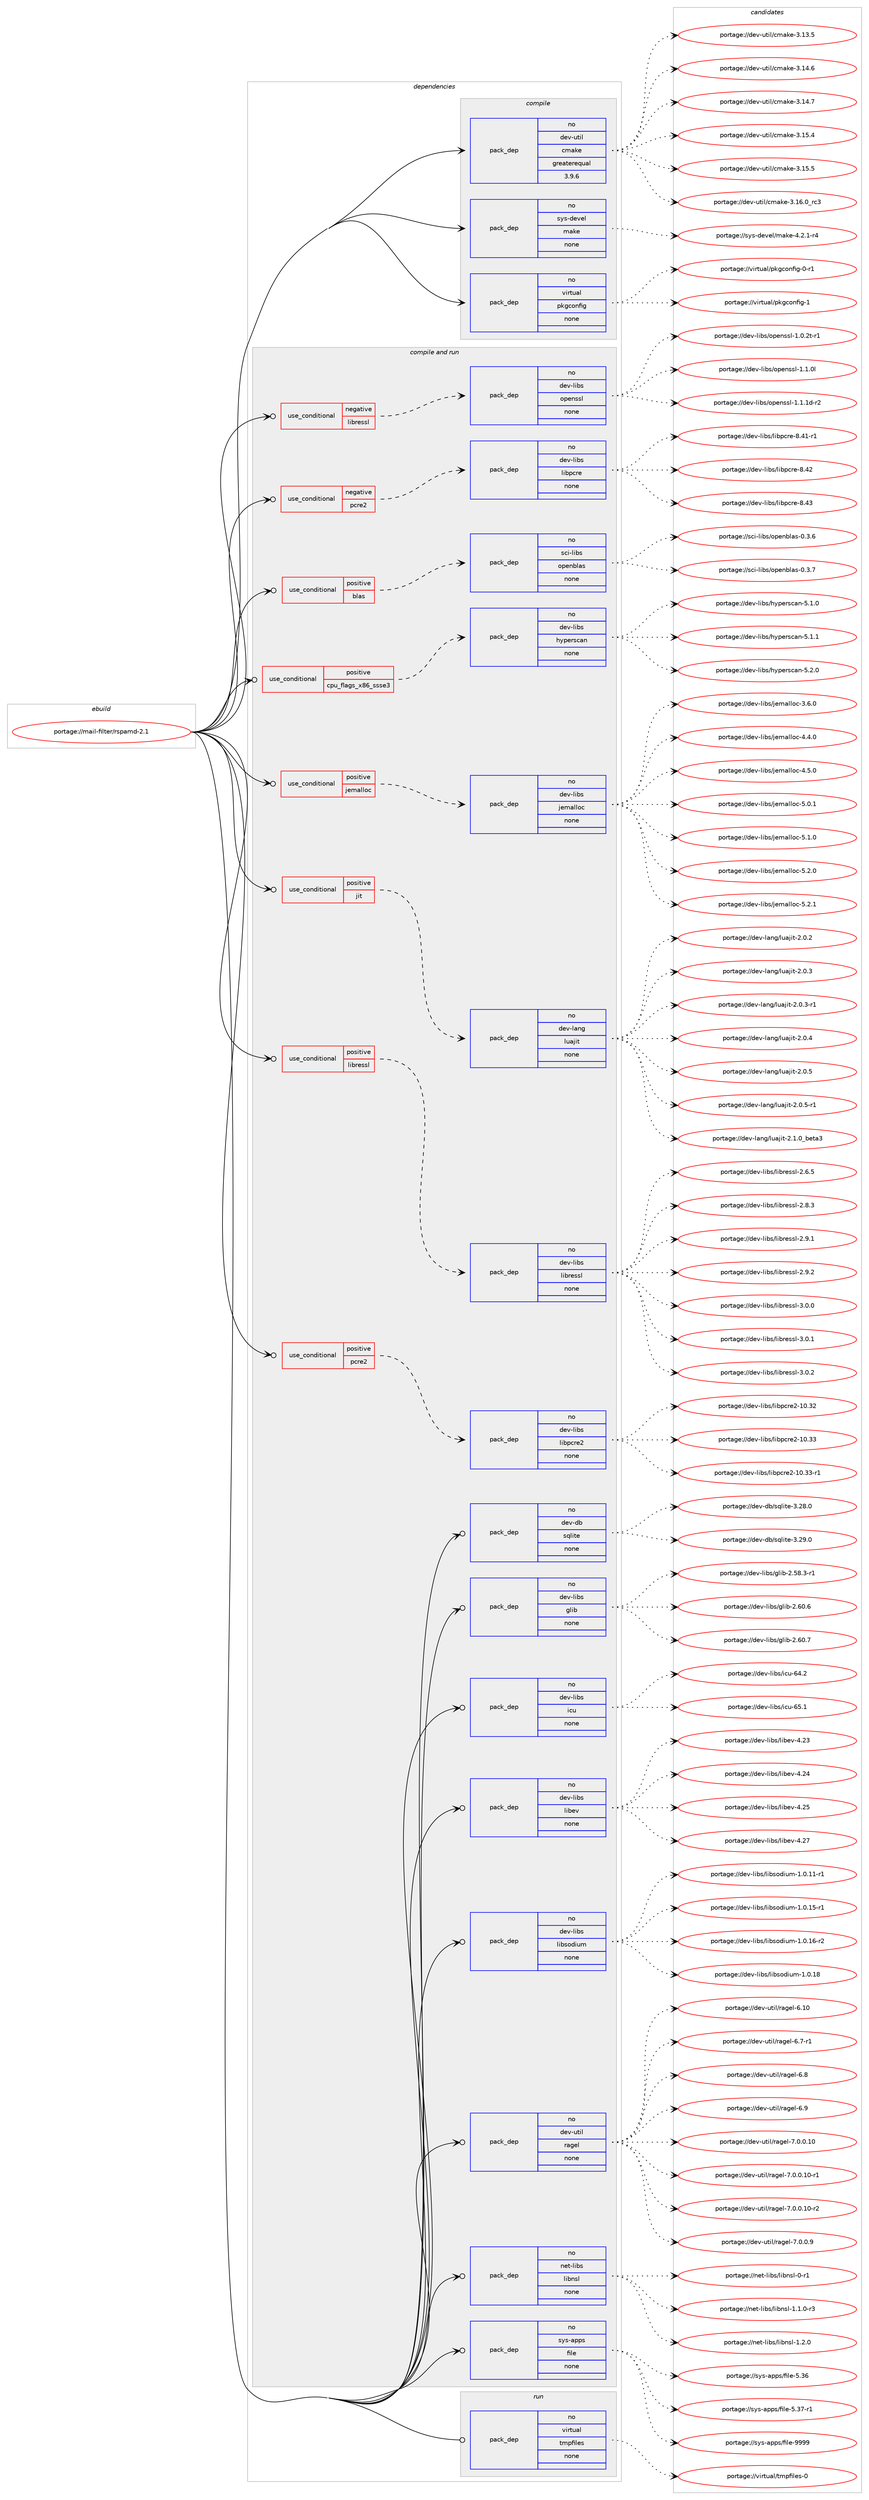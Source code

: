 digraph prolog {

# *************
# Graph options
# *************

newrank=true;
concentrate=true;
compound=true;
graph [rankdir=LR,fontname=Helvetica,fontsize=10,ranksep=1.5];#, ranksep=2.5, nodesep=0.2];
edge  [arrowhead=vee];
node  [fontname=Helvetica,fontsize=10];

# **********
# The ebuild
# **********

subgraph cluster_leftcol {
color=gray;
rank=same;
label=<<i>ebuild</i>>;
id [label="portage://mail-filter/rspamd-2.1", color=red, width=4, href="../mail-filter/rspamd-2.1.svg"];
}

# ****************
# The dependencies
# ****************

subgraph cluster_midcol {
color=gray;
label=<<i>dependencies</i>>;
subgraph cluster_compile {
fillcolor="#eeeeee";
style=filled;
label=<<i>compile</i>>;
subgraph pack224432 {
dependency306341 [label=<<TABLE BORDER="0" CELLBORDER="1" CELLSPACING="0" CELLPADDING="4" WIDTH="220"><TR><TD ROWSPAN="6" CELLPADDING="30">pack_dep</TD></TR><TR><TD WIDTH="110">no</TD></TR><TR><TD>dev-util</TD></TR><TR><TD>cmake</TD></TR><TR><TD>greaterequal</TD></TR><TR><TD>3.9.6</TD></TR></TABLE>>, shape=none, color=blue];
}
id:e -> dependency306341:w [weight=20,style="solid",arrowhead="vee"];
subgraph pack224433 {
dependency306342 [label=<<TABLE BORDER="0" CELLBORDER="1" CELLSPACING="0" CELLPADDING="4" WIDTH="220"><TR><TD ROWSPAN="6" CELLPADDING="30">pack_dep</TD></TR><TR><TD WIDTH="110">no</TD></TR><TR><TD>sys-devel</TD></TR><TR><TD>make</TD></TR><TR><TD>none</TD></TR><TR><TD></TD></TR></TABLE>>, shape=none, color=blue];
}
id:e -> dependency306342:w [weight=20,style="solid",arrowhead="vee"];
subgraph pack224434 {
dependency306343 [label=<<TABLE BORDER="0" CELLBORDER="1" CELLSPACING="0" CELLPADDING="4" WIDTH="220"><TR><TD ROWSPAN="6" CELLPADDING="30">pack_dep</TD></TR><TR><TD WIDTH="110">no</TD></TR><TR><TD>virtual</TD></TR><TR><TD>pkgconfig</TD></TR><TR><TD>none</TD></TR><TR><TD></TD></TR></TABLE>>, shape=none, color=blue];
}
id:e -> dependency306343:w [weight=20,style="solid",arrowhead="vee"];
}
subgraph cluster_compileandrun {
fillcolor="#eeeeee";
style=filled;
label=<<i>compile and run</i>>;
subgraph cond76997 {
dependency306344 [label=<<TABLE BORDER="0" CELLBORDER="1" CELLSPACING="0" CELLPADDING="4"><TR><TD ROWSPAN="3" CELLPADDING="10">use_conditional</TD></TR><TR><TD>negative</TD></TR><TR><TD>libressl</TD></TR></TABLE>>, shape=none, color=red];
subgraph pack224435 {
dependency306345 [label=<<TABLE BORDER="0" CELLBORDER="1" CELLSPACING="0" CELLPADDING="4" WIDTH="220"><TR><TD ROWSPAN="6" CELLPADDING="30">pack_dep</TD></TR><TR><TD WIDTH="110">no</TD></TR><TR><TD>dev-libs</TD></TR><TR><TD>openssl</TD></TR><TR><TD>none</TD></TR><TR><TD></TD></TR></TABLE>>, shape=none, color=blue];
}
dependency306344:e -> dependency306345:w [weight=20,style="dashed",arrowhead="vee"];
}
id:e -> dependency306344:w [weight=20,style="solid",arrowhead="odotvee"];
subgraph cond76998 {
dependency306346 [label=<<TABLE BORDER="0" CELLBORDER="1" CELLSPACING="0" CELLPADDING="4"><TR><TD ROWSPAN="3" CELLPADDING="10">use_conditional</TD></TR><TR><TD>negative</TD></TR><TR><TD>pcre2</TD></TR></TABLE>>, shape=none, color=red];
subgraph pack224436 {
dependency306347 [label=<<TABLE BORDER="0" CELLBORDER="1" CELLSPACING="0" CELLPADDING="4" WIDTH="220"><TR><TD ROWSPAN="6" CELLPADDING="30">pack_dep</TD></TR><TR><TD WIDTH="110">no</TD></TR><TR><TD>dev-libs</TD></TR><TR><TD>libpcre</TD></TR><TR><TD>none</TD></TR><TR><TD></TD></TR></TABLE>>, shape=none, color=blue];
}
dependency306346:e -> dependency306347:w [weight=20,style="dashed",arrowhead="vee"];
}
id:e -> dependency306346:w [weight=20,style="solid",arrowhead="odotvee"];
subgraph cond76999 {
dependency306348 [label=<<TABLE BORDER="0" CELLBORDER="1" CELLSPACING="0" CELLPADDING="4"><TR><TD ROWSPAN="3" CELLPADDING="10">use_conditional</TD></TR><TR><TD>positive</TD></TR><TR><TD>blas</TD></TR></TABLE>>, shape=none, color=red];
subgraph pack224437 {
dependency306349 [label=<<TABLE BORDER="0" CELLBORDER="1" CELLSPACING="0" CELLPADDING="4" WIDTH="220"><TR><TD ROWSPAN="6" CELLPADDING="30">pack_dep</TD></TR><TR><TD WIDTH="110">no</TD></TR><TR><TD>sci-libs</TD></TR><TR><TD>openblas</TD></TR><TR><TD>none</TD></TR><TR><TD></TD></TR></TABLE>>, shape=none, color=blue];
}
dependency306348:e -> dependency306349:w [weight=20,style="dashed",arrowhead="vee"];
}
id:e -> dependency306348:w [weight=20,style="solid",arrowhead="odotvee"];
subgraph cond77000 {
dependency306350 [label=<<TABLE BORDER="0" CELLBORDER="1" CELLSPACING="0" CELLPADDING="4"><TR><TD ROWSPAN="3" CELLPADDING="10">use_conditional</TD></TR><TR><TD>positive</TD></TR><TR><TD>cpu_flags_x86_ssse3</TD></TR></TABLE>>, shape=none, color=red];
subgraph pack224438 {
dependency306351 [label=<<TABLE BORDER="0" CELLBORDER="1" CELLSPACING="0" CELLPADDING="4" WIDTH="220"><TR><TD ROWSPAN="6" CELLPADDING="30">pack_dep</TD></TR><TR><TD WIDTH="110">no</TD></TR><TR><TD>dev-libs</TD></TR><TR><TD>hyperscan</TD></TR><TR><TD>none</TD></TR><TR><TD></TD></TR></TABLE>>, shape=none, color=blue];
}
dependency306350:e -> dependency306351:w [weight=20,style="dashed",arrowhead="vee"];
}
id:e -> dependency306350:w [weight=20,style="solid",arrowhead="odotvee"];
subgraph cond77001 {
dependency306352 [label=<<TABLE BORDER="0" CELLBORDER="1" CELLSPACING="0" CELLPADDING="4"><TR><TD ROWSPAN="3" CELLPADDING="10">use_conditional</TD></TR><TR><TD>positive</TD></TR><TR><TD>jemalloc</TD></TR></TABLE>>, shape=none, color=red];
subgraph pack224439 {
dependency306353 [label=<<TABLE BORDER="0" CELLBORDER="1" CELLSPACING="0" CELLPADDING="4" WIDTH="220"><TR><TD ROWSPAN="6" CELLPADDING="30">pack_dep</TD></TR><TR><TD WIDTH="110">no</TD></TR><TR><TD>dev-libs</TD></TR><TR><TD>jemalloc</TD></TR><TR><TD>none</TD></TR><TR><TD></TD></TR></TABLE>>, shape=none, color=blue];
}
dependency306352:e -> dependency306353:w [weight=20,style="dashed",arrowhead="vee"];
}
id:e -> dependency306352:w [weight=20,style="solid",arrowhead="odotvee"];
subgraph cond77002 {
dependency306354 [label=<<TABLE BORDER="0" CELLBORDER="1" CELLSPACING="0" CELLPADDING="4"><TR><TD ROWSPAN="3" CELLPADDING="10">use_conditional</TD></TR><TR><TD>positive</TD></TR><TR><TD>jit</TD></TR></TABLE>>, shape=none, color=red];
subgraph pack224440 {
dependency306355 [label=<<TABLE BORDER="0" CELLBORDER="1" CELLSPACING="0" CELLPADDING="4" WIDTH="220"><TR><TD ROWSPAN="6" CELLPADDING="30">pack_dep</TD></TR><TR><TD WIDTH="110">no</TD></TR><TR><TD>dev-lang</TD></TR><TR><TD>luajit</TD></TR><TR><TD>none</TD></TR><TR><TD></TD></TR></TABLE>>, shape=none, color=blue];
}
dependency306354:e -> dependency306355:w [weight=20,style="dashed",arrowhead="vee"];
}
id:e -> dependency306354:w [weight=20,style="solid",arrowhead="odotvee"];
subgraph cond77003 {
dependency306356 [label=<<TABLE BORDER="0" CELLBORDER="1" CELLSPACING="0" CELLPADDING="4"><TR><TD ROWSPAN="3" CELLPADDING="10">use_conditional</TD></TR><TR><TD>positive</TD></TR><TR><TD>libressl</TD></TR></TABLE>>, shape=none, color=red];
subgraph pack224441 {
dependency306357 [label=<<TABLE BORDER="0" CELLBORDER="1" CELLSPACING="0" CELLPADDING="4" WIDTH="220"><TR><TD ROWSPAN="6" CELLPADDING="30">pack_dep</TD></TR><TR><TD WIDTH="110">no</TD></TR><TR><TD>dev-libs</TD></TR><TR><TD>libressl</TD></TR><TR><TD>none</TD></TR><TR><TD></TD></TR></TABLE>>, shape=none, color=blue];
}
dependency306356:e -> dependency306357:w [weight=20,style="dashed",arrowhead="vee"];
}
id:e -> dependency306356:w [weight=20,style="solid",arrowhead="odotvee"];
subgraph cond77004 {
dependency306358 [label=<<TABLE BORDER="0" CELLBORDER="1" CELLSPACING="0" CELLPADDING="4"><TR><TD ROWSPAN="3" CELLPADDING="10">use_conditional</TD></TR><TR><TD>positive</TD></TR><TR><TD>pcre2</TD></TR></TABLE>>, shape=none, color=red];
subgraph pack224442 {
dependency306359 [label=<<TABLE BORDER="0" CELLBORDER="1" CELLSPACING="0" CELLPADDING="4" WIDTH="220"><TR><TD ROWSPAN="6" CELLPADDING="30">pack_dep</TD></TR><TR><TD WIDTH="110">no</TD></TR><TR><TD>dev-libs</TD></TR><TR><TD>libpcre2</TD></TR><TR><TD>none</TD></TR><TR><TD></TD></TR></TABLE>>, shape=none, color=blue];
}
dependency306358:e -> dependency306359:w [weight=20,style="dashed",arrowhead="vee"];
}
id:e -> dependency306358:w [weight=20,style="solid",arrowhead="odotvee"];
subgraph pack224443 {
dependency306360 [label=<<TABLE BORDER="0" CELLBORDER="1" CELLSPACING="0" CELLPADDING="4" WIDTH="220"><TR><TD ROWSPAN="6" CELLPADDING="30">pack_dep</TD></TR><TR><TD WIDTH="110">no</TD></TR><TR><TD>dev-db</TD></TR><TR><TD>sqlite</TD></TR><TR><TD>none</TD></TR><TR><TD></TD></TR></TABLE>>, shape=none, color=blue];
}
id:e -> dependency306360:w [weight=20,style="solid",arrowhead="odotvee"];
subgraph pack224444 {
dependency306361 [label=<<TABLE BORDER="0" CELLBORDER="1" CELLSPACING="0" CELLPADDING="4" WIDTH="220"><TR><TD ROWSPAN="6" CELLPADDING="30">pack_dep</TD></TR><TR><TD WIDTH="110">no</TD></TR><TR><TD>dev-libs</TD></TR><TR><TD>glib</TD></TR><TR><TD>none</TD></TR><TR><TD></TD></TR></TABLE>>, shape=none, color=blue];
}
id:e -> dependency306361:w [weight=20,style="solid",arrowhead="odotvee"];
subgraph pack224445 {
dependency306362 [label=<<TABLE BORDER="0" CELLBORDER="1" CELLSPACING="0" CELLPADDING="4" WIDTH="220"><TR><TD ROWSPAN="6" CELLPADDING="30">pack_dep</TD></TR><TR><TD WIDTH="110">no</TD></TR><TR><TD>dev-libs</TD></TR><TR><TD>icu</TD></TR><TR><TD>none</TD></TR><TR><TD></TD></TR></TABLE>>, shape=none, color=blue];
}
id:e -> dependency306362:w [weight=20,style="solid",arrowhead="odotvee"];
subgraph pack224446 {
dependency306363 [label=<<TABLE BORDER="0" CELLBORDER="1" CELLSPACING="0" CELLPADDING="4" WIDTH="220"><TR><TD ROWSPAN="6" CELLPADDING="30">pack_dep</TD></TR><TR><TD WIDTH="110">no</TD></TR><TR><TD>dev-libs</TD></TR><TR><TD>libev</TD></TR><TR><TD>none</TD></TR><TR><TD></TD></TR></TABLE>>, shape=none, color=blue];
}
id:e -> dependency306363:w [weight=20,style="solid",arrowhead="odotvee"];
subgraph pack224447 {
dependency306364 [label=<<TABLE BORDER="0" CELLBORDER="1" CELLSPACING="0" CELLPADDING="4" WIDTH="220"><TR><TD ROWSPAN="6" CELLPADDING="30">pack_dep</TD></TR><TR><TD WIDTH="110">no</TD></TR><TR><TD>dev-libs</TD></TR><TR><TD>libsodium</TD></TR><TR><TD>none</TD></TR><TR><TD></TD></TR></TABLE>>, shape=none, color=blue];
}
id:e -> dependency306364:w [weight=20,style="solid",arrowhead="odotvee"];
subgraph pack224448 {
dependency306365 [label=<<TABLE BORDER="0" CELLBORDER="1" CELLSPACING="0" CELLPADDING="4" WIDTH="220"><TR><TD ROWSPAN="6" CELLPADDING="30">pack_dep</TD></TR><TR><TD WIDTH="110">no</TD></TR><TR><TD>dev-util</TD></TR><TR><TD>ragel</TD></TR><TR><TD>none</TD></TR><TR><TD></TD></TR></TABLE>>, shape=none, color=blue];
}
id:e -> dependency306365:w [weight=20,style="solid",arrowhead="odotvee"];
subgraph pack224449 {
dependency306366 [label=<<TABLE BORDER="0" CELLBORDER="1" CELLSPACING="0" CELLPADDING="4" WIDTH="220"><TR><TD ROWSPAN="6" CELLPADDING="30">pack_dep</TD></TR><TR><TD WIDTH="110">no</TD></TR><TR><TD>net-libs</TD></TR><TR><TD>libnsl</TD></TR><TR><TD>none</TD></TR><TR><TD></TD></TR></TABLE>>, shape=none, color=blue];
}
id:e -> dependency306366:w [weight=20,style="solid",arrowhead="odotvee"];
subgraph pack224450 {
dependency306367 [label=<<TABLE BORDER="0" CELLBORDER="1" CELLSPACING="0" CELLPADDING="4" WIDTH="220"><TR><TD ROWSPAN="6" CELLPADDING="30">pack_dep</TD></TR><TR><TD WIDTH="110">no</TD></TR><TR><TD>sys-apps</TD></TR><TR><TD>file</TD></TR><TR><TD>none</TD></TR><TR><TD></TD></TR></TABLE>>, shape=none, color=blue];
}
id:e -> dependency306367:w [weight=20,style="solid",arrowhead="odotvee"];
}
subgraph cluster_run {
fillcolor="#eeeeee";
style=filled;
label=<<i>run</i>>;
subgraph pack224451 {
dependency306368 [label=<<TABLE BORDER="0" CELLBORDER="1" CELLSPACING="0" CELLPADDING="4" WIDTH="220"><TR><TD ROWSPAN="6" CELLPADDING="30">pack_dep</TD></TR><TR><TD WIDTH="110">no</TD></TR><TR><TD>virtual</TD></TR><TR><TD>tmpfiles</TD></TR><TR><TD>none</TD></TR><TR><TD></TD></TR></TABLE>>, shape=none, color=blue];
}
id:e -> dependency306368:w [weight=20,style="solid",arrowhead="odot"];
}
}

# **************
# The candidates
# **************

subgraph cluster_choices {
rank=same;
color=gray;
label=<<i>candidates</i>>;

subgraph choice224432 {
color=black;
nodesep=1;
choiceportage1001011184511711610510847991099710710145514649514653 [label="portage://dev-util/cmake-3.13.5", color=red, width=4,href="../dev-util/cmake-3.13.5.svg"];
choiceportage1001011184511711610510847991099710710145514649524654 [label="portage://dev-util/cmake-3.14.6", color=red, width=4,href="../dev-util/cmake-3.14.6.svg"];
choiceportage1001011184511711610510847991099710710145514649524655 [label="portage://dev-util/cmake-3.14.7", color=red, width=4,href="../dev-util/cmake-3.14.7.svg"];
choiceportage1001011184511711610510847991099710710145514649534652 [label="portage://dev-util/cmake-3.15.4", color=red, width=4,href="../dev-util/cmake-3.15.4.svg"];
choiceportage1001011184511711610510847991099710710145514649534653 [label="portage://dev-util/cmake-3.15.5", color=red, width=4,href="../dev-util/cmake-3.15.5.svg"];
choiceportage1001011184511711610510847991099710710145514649544648951149951 [label="portage://dev-util/cmake-3.16.0_rc3", color=red, width=4,href="../dev-util/cmake-3.16.0_rc3.svg"];
dependency306341:e -> choiceportage1001011184511711610510847991099710710145514649514653:w [style=dotted,weight="100"];
dependency306341:e -> choiceportage1001011184511711610510847991099710710145514649524654:w [style=dotted,weight="100"];
dependency306341:e -> choiceportage1001011184511711610510847991099710710145514649524655:w [style=dotted,weight="100"];
dependency306341:e -> choiceportage1001011184511711610510847991099710710145514649534652:w [style=dotted,weight="100"];
dependency306341:e -> choiceportage1001011184511711610510847991099710710145514649534653:w [style=dotted,weight="100"];
dependency306341:e -> choiceportage1001011184511711610510847991099710710145514649544648951149951:w [style=dotted,weight="100"];
}
subgraph choice224433 {
color=black;
nodesep=1;
choiceportage1151211154510010111810110847109971071014552465046494511452 [label="portage://sys-devel/make-4.2.1-r4", color=red, width=4,href="../sys-devel/make-4.2.1-r4.svg"];
dependency306342:e -> choiceportage1151211154510010111810110847109971071014552465046494511452:w [style=dotted,weight="100"];
}
subgraph choice224434 {
color=black;
nodesep=1;
choiceportage11810511411611797108471121071039911111010210510345484511449 [label="portage://virtual/pkgconfig-0-r1", color=red, width=4,href="../virtual/pkgconfig-0-r1.svg"];
choiceportage1181051141161179710847112107103991111101021051034549 [label="portage://virtual/pkgconfig-1", color=red, width=4,href="../virtual/pkgconfig-1.svg"];
dependency306343:e -> choiceportage11810511411611797108471121071039911111010210510345484511449:w [style=dotted,weight="100"];
dependency306343:e -> choiceportage1181051141161179710847112107103991111101021051034549:w [style=dotted,weight="100"];
}
subgraph choice224435 {
color=black;
nodesep=1;
choiceportage1001011184510810598115471111121011101151151084549464846501164511449 [label="portage://dev-libs/openssl-1.0.2t-r1", color=red, width=4,href="../dev-libs/openssl-1.0.2t-r1.svg"];
choiceportage100101118451081059811547111112101110115115108454946494648108 [label="portage://dev-libs/openssl-1.1.0l", color=red, width=4,href="../dev-libs/openssl-1.1.0l.svg"];
choiceportage1001011184510810598115471111121011101151151084549464946491004511450 [label="portage://dev-libs/openssl-1.1.1d-r2", color=red, width=4,href="../dev-libs/openssl-1.1.1d-r2.svg"];
dependency306345:e -> choiceportage1001011184510810598115471111121011101151151084549464846501164511449:w [style=dotted,weight="100"];
dependency306345:e -> choiceportage100101118451081059811547111112101110115115108454946494648108:w [style=dotted,weight="100"];
dependency306345:e -> choiceportage1001011184510810598115471111121011101151151084549464946491004511450:w [style=dotted,weight="100"];
}
subgraph choice224436 {
color=black;
nodesep=1;
choiceportage100101118451081059811547108105981129911410145564652494511449 [label="portage://dev-libs/libpcre-8.41-r1", color=red, width=4,href="../dev-libs/libpcre-8.41-r1.svg"];
choiceportage10010111845108105981154710810598112991141014556465250 [label="portage://dev-libs/libpcre-8.42", color=red, width=4,href="../dev-libs/libpcre-8.42.svg"];
choiceportage10010111845108105981154710810598112991141014556465251 [label="portage://dev-libs/libpcre-8.43", color=red, width=4,href="../dev-libs/libpcre-8.43.svg"];
dependency306347:e -> choiceportage100101118451081059811547108105981129911410145564652494511449:w [style=dotted,weight="100"];
dependency306347:e -> choiceportage10010111845108105981154710810598112991141014556465250:w [style=dotted,weight="100"];
dependency306347:e -> choiceportage10010111845108105981154710810598112991141014556465251:w [style=dotted,weight="100"];
}
subgraph choice224437 {
color=black;
nodesep=1;
choiceportage115991054510810598115471111121011109810897115454846514654 [label="portage://sci-libs/openblas-0.3.6", color=red, width=4,href="../sci-libs/openblas-0.3.6.svg"];
choiceportage115991054510810598115471111121011109810897115454846514655 [label="portage://sci-libs/openblas-0.3.7", color=red, width=4,href="../sci-libs/openblas-0.3.7.svg"];
dependency306349:e -> choiceportage115991054510810598115471111121011109810897115454846514654:w [style=dotted,weight="100"];
dependency306349:e -> choiceportage115991054510810598115471111121011109810897115454846514655:w [style=dotted,weight="100"];
}
subgraph choice224438 {
color=black;
nodesep=1;
choiceportage1001011184510810598115471041211121011141159997110455346494648 [label="portage://dev-libs/hyperscan-5.1.0", color=red, width=4,href="../dev-libs/hyperscan-5.1.0.svg"];
choiceportage1001011184510810598115471041211121011141159997110455346494649 [label="portage://dev-libs/hyperscan-5.1.1", color=red, width=4,href="../dev-libs/hyperscan-5.1.1.svg"];
choiceportage1001011184510810598115471041211121011141159997110455346504648 [label="portage://dev-libs/hyperscan-5.2.0", color=red, width=4,href="../dev-libs/hyperscan-5.2.0.svg"];
dependency306351:e -> choiceportage1001011184510810598115471041211121011141159997110455346494648:w [style=dotted,weight="100"];
dependency306351:e -> choiceportage1001011184510810598115471041211121011141159997110455346494649:w [style=dotted,weight="100"];
dependency306351:e -> choiceportage1001011184510810598115471041211121011141159997110455346504648:w [style=dotted,weight="100"];
}
subgraph choice224439 {
color=black;
nodesep=1;
choiceportage1001011184510810598115471061011099710810811199455146544648 [label="portage://dev-libs/jemalloc-3.6.0", color=red, width=4,href="../dev-libs/jemalloc-3.6.0.svg"];
choiceportage1001011184510810598115471061011099710810811199455246524648 [label="portage://dev-libs/jemalloc-4.4.0", color=red, width=4,href="../dev-libs/jemalloc-4.4.0.svg"];
choiceportage1001011184510810598115471061011099710810811199455246534648 [label="portage://dev-libs/jemalloc-4.5.0", color=red, width=4,href="../dev-libs/jemalloc-4.5.0.svg"];
choiceportage1001011184510810598115471061011099710810811199455346484649 [label="portage://dev-libs/jemalloc-5.0.1", color=red, width=4,href="../dev-libs/jemalloc-5.0.1.svg"];
choiceportage1001011184510810598115471061011099710810811199455346494648 [label="portage://dev-libs/jemalloc-5.1.0", color=red, width=4,href="../dev-libs/jemalloc-5.1.0.svg"];
choiceportage1001011184510810598115471061011099710810811199455346504648 [label="portage://dev-libs/jemalloc-5.2.0", color=red, width=4,href="../dev-libs/jemalloc-5.2.0.svg"];
choiceportage1001011184510810598115471061011099710810811199455346504649 [label="portage://dev-libs/jemalloc-5.2.1", color=red, width=4,href="../dev-libs/jemalloc-5.2.1.svg"];
dependency306353:e -> choiceportage1001011184510810598115471061011099710810811199455146544648:w [style=dotted,weight="100"];
dependency306353:e -> choiceportage1001011184510810598115471061011099710810811199455246524648:w [style=dotted,weight="100"];
dependency306353:e -> choiceportage1001011184510810598115471061011099710810811199455246534648:w [style=dotted,weight="100"];
dependency306353:e -> choiceportage1001011184510810598115471061011099710810811199455346484649:w [style=dotted,weight="100"];
dependency306353:e -> choiceportage1001011184510810598115471061011099710810811199455346494648:w [style=dotted,weight="100"];
dependency306353:e -> choiceportage1001011184510810598115471061011099710810811199455346504648:w [style=dotted,weight="100"];
dependency306353:e -> choiceportage1001011184510810598115471061011099710810811199455346504649:w [style=dotted,weight="100"];
}
subgraph choice224440 {
color=black;
nodesep=1;
choiceportage10010111845108971101034710811797106105116455046484650 [label="portage://dev-lang/luajit-2.0.2", color=red, width=4,href="../dev-lang/luajit-2.0.2.svg"];
choiceportage10010111845108971101034710811797106105116455046484651 [label="portage://dev-lang/luajit-2.0.3", color=red, width=4,href="../dev-lang/luajit-2.0.3.svg"];
choiceportage100101118451089711010347108117971061051164550464846514511449 [label="portage://dev-lang/luajit-2.0.3-r1", color=red, width=4,href="../dev-lang/luajit-2.0.3-r1.svg"];
choiceportage10010111845108971101034710811797106105116455046484652 [label="portage://dev-lang/luajit-2.0.4", color=red, width=4,href="../dev-lang/luajit-2.0.4.svg"];
choiceportage10010111845108971101034710811797106105116455046484653 [label="portage://dev-lang/luajit-2.0.5", color=red, width=4,href="../dev-lang/luajit-2.0.5.svg"];
choiceportage100101118451089711010347108117971061051164550464846534511449 [label="portage://dev-lang/luajit-2.0.5-r1", color=red, width=4,href="../dev-lang/luajit-2.0.5-r1.svg"];
choiceportage1001011184510897110103471081179710610511645504649464895981011169751 [label="portage://dev-lang/luajit-2.1.0_beta3", color=red, width=4,href="../dev-lang/luajit-2.1.0_beta3.svg"];
dependency306355:e -> choiceportage10010111845108971101034710811797106105116455046484650:w [style=dotted,weight="100"];
dependency306355:e -> choiceportage10010111845108971101034710811797106105116455046484651:w [style=dotted,weight="100"];
dependency306355:e -> choiceportage100101118451089711010347108117971061051164550464846514511449:w [style=dotted,weight="100"];
dependency306355:e -> choiceportage10010111845108971101034710811797106105116455046484652:w [style=dotted,weight="100"];
dependency306355:e -> choiceportage10010111845108971101034710811797106105116455046484653:w [style=dotted,weight="100"];
dependency306355:e -> choiceportage100101118451089711010347108117971061051164550464846534511449:w [style=dotted,weight="100"];
dependency306355:e -> choiceportage1001011184510897110103471081179710610511645504649464895981011169751:w [style=dotted,weight="100"];
}
subgraph choice224441 {
color=black;
nodesep=1;
choiceportage10010111845108105981154710810598114101115115108455046544653 [label="portage://dev-libs/libressl-2.6.5", color=red, width=4,href="../dev-libs/libressl-2.6.5.svg"];
choiceportage10010111845108105981154710810598114101115115108455046564651 [label="portage://dev-libs/libressl-2.8.3", color=red, width=4,href="../dev-libs/libressl-2.8.3.svg"];
choiceportage10010111845108105981154710810598114101115115108455046574649 [label="portage://dev-libs/libressl-2.9.1", color=red, width=4,href="../dev-libs/libressl-2.9.1.svg"];
choiceportage10010111845108105981154710810598114101115115108455046574650 [label="portage://dev-libs/libressl-2.9.2", color=red, width=4,href="../dev-libs/libressl-2.9.2.svg"];
choiceportage10010111845108105981154710810598114101115115108455146484648 [label="portage://dev-libs/libressl-3.0.0", color=red, width=4,href="../dev-libs/libressl-3.0.0.svg"];
choiceportage10010111845108105981154710810598114101115115108455146484649 [label="portage://dev-libs/libressl-3.0.1", color=red, width=4,href="../dev-libs/libressl-3.0.1.svg"];
choiceportage10010111845108105981154710810598114101115115108455146484650 [label="portage://dev-libs/libressl-3.0.2", color=red, width=4,href="../dev-libs/libressl-3.0.2.svg"];
dependency306357:e -> choiceportage10010111845108105981154710810598114101115115108455046544653:w [style=dotted,weight="100"];
dependency306357:e -> choiceportage10010111845108105981154710810598114101115115108455046564651:w [style=dotted,weight="100"];
dependency306357:e -> choiceportage10010111845108105981154710810598114101115115108455046574649:w [style=dotted,weight="100"];
dependency306357:e -> choiceportage10010111845108105981154710810598114101115115108455046574650:w [style=dotted,weight="100"];
dependency306357:e -> choiceportage10010111845108105981154710810598114101115115108455146484648:w [style=dotted,weight="100"];
dependency306357:e -> choiceportage10010111845108105981154710810598114101115115108455146484649:w [style=dotted,weight="100"];
dependency306357:e -> choiceportage10010111845108105981154710810598114101115115108455146484650:w [style=dotted,weight="100"];
}
subgraph choice224442 {
color=black;
nodesep=1;
choiceportage100101118451081059811547108105981129911410150454948465150 [label="portage://dev-libs/libpcre2-10.32", color=red, width=4,href="../dev-libs/libpcre2-10.32.svg"];
choiceportage100101118451081059811547108105981129911410150454948465151 [label="portage://dev-libs/libpcre2-10.33", color=red, width=4,href="../dev-libs/libpcre2-10.33.svg"];
choiceportage1001011184510810598115471081059811299114101504549484651514511449 [label="portage://dev-libs/libpcre2-10.33-r1", color=red, width=4,href="../dev-libs/libpcre2-10.33-r1.svg"];
dependency306359:e -> choiceportage100101118451081059811547108105981129911410150454948465150:w [style=dotted,weight="100"];
dependency306359:e -> choiceportage100101118451081059811547108105981129911410150454948465151:w [style=dotted,weight="100"];
dependency306359:e -> choiceportage1001011184510810598115471081059811299114101504549484651514511449:w [style=dotted,weight="100"];
}
subgraph choice224443 {
color=black;
nodesep=1;
choiceportage10010111845100984711511310810511610145514650564648 [label="portage://dev-db/sqlite-3.28.0", color=red, width=4,href="../dev-db/sqlite-3.28.0.svg"];
choiceportage10010111845100984711511310810511610145514650574648 [label="portage://dev-db/sqlite-3.29.0", color=red, width=4,href="../dev-db/sqlite-3.29.0.svg"];
dependency306360:e -> choiceportage10010111845100984711511310810511610145514650564648:w [style=dotted,weight="100"];
dependency306360:e -> choiceportage10010111845100984711511310810511610145514650574648:w [style=dotted,weight="100"];
}
subgraph choice224444 {
color=black;
nodesep=1;
choiceportage10010111845108105981154710310810598455046535646514511449 [label="portage://dev-libs/glib-2.58.3-r1", color=red, width=4,href="../dev-libs/glib-2.58.3-r1.svg"];
choiceportage1001011184510810598115471031081059845504654484654 [label="portage://dev-libs/glib-2.60.6", color=red, width=4,href="../dev-libs/glib-2.60.6.svg"];
choiceportage1001011184510810598115471031081059845504654484655 [label="portage://dev-libs/glib-2.60.7", color=red, width=4,href="../dev-libs/glib-2.60.7.svg"];
dependency306361:e -> choiceportage10010111845108105981154710310810598455046535646514511449:w [style=dotted,weight="100"];
dependency306361:e -> choiceportage1001011184510810598115471031081059845504654484654:w [style=dotted,weight="100"];
dependency306361:e -> choiceportage1001011184510810598115471031081059845504654484655:w [style=dotted,weight="100"];
}
subgraph choice224445 {
color=black;
nodesep=1;
choiceportage100101118451081059811547105991174554524650 [label="portage://dev-libs/icu-64.2", color=red, width=4,href="../dev-libs/icu-64.2.svg"];
choiceportage100101118451081059811547105991174554534649 [label="portage://dev-libs/icu-65.1", color=red, width=4,href="../dev-libs/icu-65.1.svg"];
dependency306362:e -> choiceportage100101118451081059811547105991174554524650:w [style=dotted,weight="100"];
dependency306362:e -> choiceportage100101118451081059811547105991174554534649:w [style=dotted,weight="100"];
}
subgraph choice224446 {
color=black;
nodesep=1;
choiceportage100101118451081059811547108105981011184552465051 [label="portage://dev-libs/libev-4.23", color=red, width=4,href="../dev-libs/libev-4.23.svg"];
choiceportage100101118451081059811547108105981011184552465052 [label="portage://dev-libs/libev-4.24", color=red, width=4,href="../dev-libs/libev-4.24.svg"];
choiceportage100101118451081059811547108105981011184552465053 [label="portage://dev-libs/libev-4.25", color=red, width=4,href="../dev-libs/libev-4.25.svg"];
choiceportage100101118451081059811547108105981011184552465055 [label="portage://dev-libs/libev-4.27", color=red, width=4,href="../dev-libs/libev-4.27.svg"];
dependency306363:e -> choiceportage100101118451081059811547108105981011184552465051:w [style=dotted,weight="100"];
dependency306363:e -> choiceportage100101118451081059811547108105981011184552465052:w [style=dotted,weight="100"];
dependency306363:e -> choiceportage100101118451081059811547108105981011184552465053:w [style=dotted,weight="100"];
dependency306363:e -> choiceportage100101118451081059811547108105981011184552465055:w [style=dotted,weight="100"];
}
subgraph choice224447 {
color=black;
nodesep=1;
choiceportage10010111845108105981154710810598115111100105117109454946484649494511449 [label="portage://dev-libs/libsodium-1.0.11-r1", color=red, width=4,href="../dev-libs/libsodium-1.0.11-r1.svg"];
choiceportage10010111845108105981154710810598115111100105117109454946484649534511449 [label="portage://dev-libs/libsodium-1.0.15-r1", color=red, width=4,href="../dev-libs/libsodium-1.0.15-r1.svg"];
choiceportage10010111845108105981154710810598115111100105117109454946484649544511450 [label="portage://dev-libs/libsodium-1.0.16-r2", color=red, width=4,href="../dev-libs/libsodium-1.0.16-r2.svg"];
choiceportage1001011184510810598115471081059811511110010511710945494648464956 [label="portage://dev-libs/libsodium-1.0.18", color=red, width=4,href="../dev-libs/libsodium-1.0.18.svg"];
dependency306364:e -> choiceportage10010111845108105981154710810598115111100105117109454946484649494511449:w [style=dotted,weight="100"];
dependency306364:e -> choiceportage10010111845108105981154710810598115111100105117109454946484649534511449:w [style=dotted,weight="100"];
dependency306364:e -> choiceportage10010111845108105981154710810598115111100105117109454946484649544511450:w [style=dotted,weight="100"];
dependency306364:e -> choiceportage1001011184510810598115471081059811511110010511710945494648464956:w [style=dotted,weight="100"];
}
subgraph choice224448 {
color=black;
nodesep=1;
choiceportage1001011184511711610510847114971031011084554464948 [label="portage://dev-util/ragel-6.10", color=red, width=4,href="../dev-util/ragel-6.10.svg"];
choiceportage100101118451171161051084711497103101108455446554511449 [label="portage://dev-util/ragel-6.7-r1", color=red, width=4,href="../dev-util/ragel-6.7-r1.svg"];
choiceportage10010111845117116105108471149710310110845544656 [label="portage://dev-util/ragel-6.8", color=red, width=4,href="../dev-util/ragel-6.8.svg"];
choiceportage10010111845117116105108471149710310110845544657 [label="portage://dev-util/ragel-6.9", color=red, width=4,href="../dev-util/ragel-6.9.svg"];
choiceportage100101118451171161051084711497103101108455546484648464948 [label="portage://dev-util/ragel-7.0.0.10", color=red, width=4,href="../dev-util/ragel-7.0.0.10.svg"];
choiceportage1001011184511711610510847114971031011084555464846484649484511449 [label="portage://dev-util/ragel-7.0.0.10-r1", color=red, width=4,href="../dev-util/ragel-7.0.0.10-r1.svg"];
choiceportage1001011184511711610510847114971031011084555464846484649484511450 [label="portage://dev-util/ragel-7.0.0.10-r2", color=red, width=4,href="../dev-util/ragel-7.0.0.10-r2.svg"];
choiceportage1001011184511711610510847114971031011084555464846484657 [label="portage://dev-util/ragel-7.0.0.9", color=red, width=4,href="../dev-util/ragel-7.0.0.9.svg"];
dependency306365:e -> choiceportage1001011184511711610510847114971031011084554464948:w [style=dotted,weight="100"];
dependency306365:e -> choiceportage100101118451171161051084711497103101108455446554511449:w [style=dotted,weight="100"];
dependency306365:e -> choiceportage10010111845117116105108471149710310110845544656:w [style=dotted,weight="100"];
dependency306365:e -> choiceportage10010111845117116105108471149710310110845544657:w [style=dotted,weight="100"];
dependency306365:e -> choiceportage100101118451171161051084711497103101108455546484648464948:w [style=dotted,weight="100"];
dependency306365:e -> choiceportage1001011184511711610510847114971031011084555464846484649484511449:w [style=dotted,weight="100"];
dependency306365:e -> choiceportage1001011184511711610510847114971031011084555464846484649484511450:w [style=dotted,weight="100"];
dependency306365:e -> choiceportage1001011184511711610510847114971031011084555464846484657:w [style=dotted,weight="100"];
}
subgraph choice224449 {
color=black;
nodesep=1;
choiceportage1101011164510810598115471081059811011510845484511449 [label="portage://net-libs/libnsl-0-r1", color=red, width=4,href="../net-libs/libnsl-0-r1.svg"];
choiceportage110101116451081059811547108105981101151084549464946484511451 [label="portage://net-libs/libnsl-1.1.0-r3", color=red, width=4,href="../net-libs/libnsl-1.1.0-r3.svg"];
choiceportage11010111645108105981154710810598110115108454946504648 [label="portage://net-libs/libnsl-1.2.0", color=red, width=4,href="../net-libs/libnsl-1.2.0.svg"];
dependency306366:e -> choiceportage1101011164510810598115471081059811011510845484511449:w [style=dotted,weight="100"];
dependency306366:e -> choiceportage110101116451081059811547108105981101151084549464946484511451:w [style=dotted,weight="100"];
dependency306366:e -> choiceportage11010111645108105981154710810598110115108454946504648:w [style=dotted,weight="100"];
}
subgraph choice224450 {
color=black;
nodesep=1;
choiceportage1151211154597112112115471021051081014553465154 [label="portage://sys-apps/file-5.36", color=red, width=4,href="../sys-apps/file-5.36.svg"];
choiceportage11512111545971121121154710210510810145534651554511449 [label="portage://sys-apps/file-5.37-r1", color=red, width=4,href="../sys-apps/file-5.37-r1.svg"];
choiceportage1151211154597112112115471021051081014557575757 [label="portage://sys-apps/file-9999", color=red, width=4,href="../sys-apps/file-9999.svg"];
dependency306367:e -> choiceportage1151211154597112112115471021051081014553465154:w [style=dotted,weight="100"];
dependency306367:e -> choiceportage11512111545971121121154710210510810145534651554511449:w [style=dotted,weight="100"];
dependency306367:e -> choiceportage1151211154597112112115471021051081014557575757:w [style=dotted,weight="100"];
}
subgraph choice224451 {
color=black;
nodesep=1;
choiceportage11810511411611797108471161091121021051081011154548 [label="portage://virtual/tmpfiles-0", color=red, width=4,href="../virtual/tmpfiles-0.svg"];
dependency306368:e -> choiceportage11810511411611797108471161091121021051081011154548:w [style=dotted,weight="100"];
}
}

}
